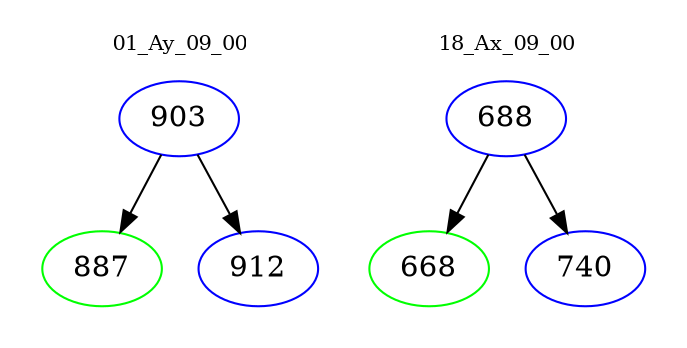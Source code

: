digraph{
subgraph cluster_0 {
color = white
label = "01_Ay_09_00";
fontsize=10;
T0_903 [label="903", color="blue"]
T0_903 -> T0_887 [color="black"]
T0_887 [label="887", color="green"]
T0_903 -> T0_912 [color="black"]
T0_912 [label="912", color="blue"]
}
subgraph cluster_1 {
color = white
label = "18_Ax_09_00";
fontsize=10;
T1_688 [label="688", color="blue"]
T1_688 -> T1_668 [color="black"]
T1_668 [label="668", color="green"]
T1_688 -> T1_740 [color="black"]
T1_740 [label="740", color="blue"]
}
}
